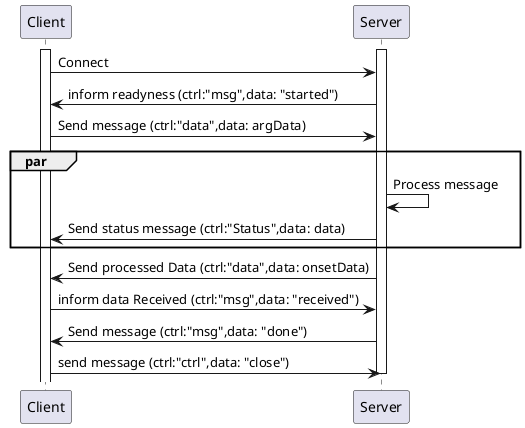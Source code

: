 @startuml "Websocket Communication"

participant Client
participant Server

activate Client
activate Server

Client -> Server: Connect
Server -> Client: inform readyness (ctrl:"msg",data: "started")
Client -> Server: Send message (ctrl:"data",data: argData)
par
    Server -> Server: Process message
    Server -> Client: Send status message (ctrl:"Status",data: data)


end

Server -> Client: Send processed Data (ctrl:"data",data: onsetData)
Client -> Server: inform data Received (ctrl:"msg",data: "received")
Server -> Client: Send message (ctrl:"msg",data: "done")
Client -> Server: send message (ctrl:"ctrl",data: "close")
deactivate Server



@enduml